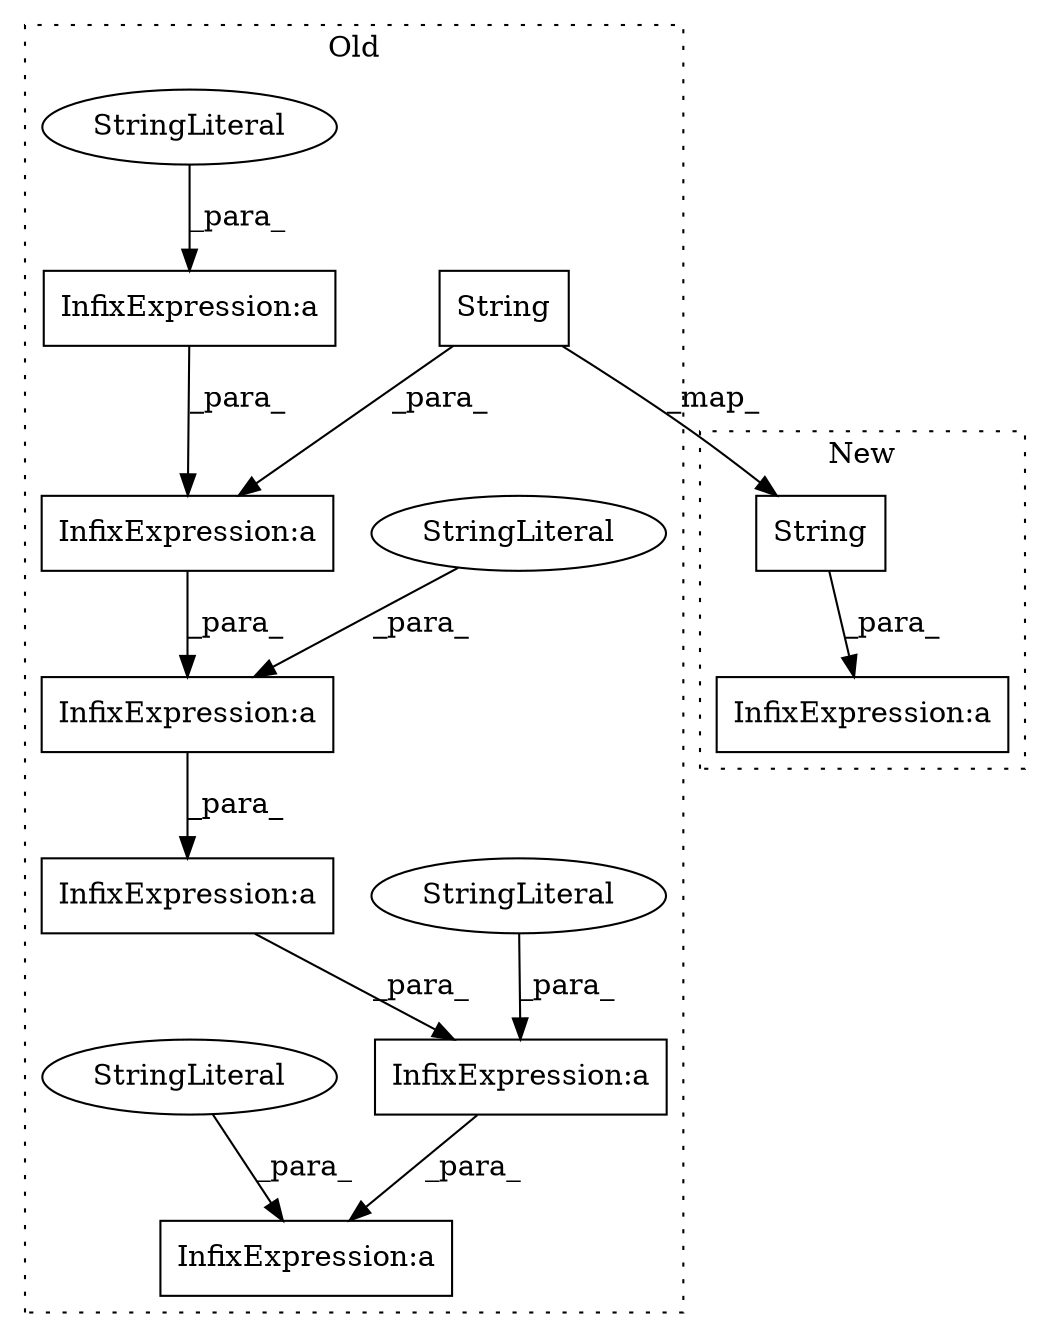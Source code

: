 digraph G {
subgraph cluster0 {
1 [label="String" a="32" s="2663,2696" l="7,1" shape="box"];
3 [label="InfixExpression:a" a="27" s="2783" l="3" shape="box"];
4 [label="StringLiteral" a="45" s="2786" l="4" shape="ellipse"];
5 [label="InfixExpression:a" a="27" s="2969" l="3" shape="box"];
6 [label="StringLiteral" a="45" s="2972" l="18" shape="ellipse"];
7 [label="InfixExpression:a" a="27" s="3022" l="3" shape="box"];
8 [label="InfixExpression:a" a="27" s="2829" l="3" shape="box"];
9 [label="InfixExpression:a" a="27" s="2722" l="3" shape="box"];
10 [label="InfixExpression:a" a="27" s="2637" l="3" shape="box"];
11 [label="StringLiteral" a="45" s="2640" l="19" shape="ellipse"];
13 [label="StringLiteral" a="45" s="3025" l="4" shape="ellipse"];
label = "Old";
style="dotted";
}
subgraph cluster1 {
2 [label="String" a="32" s="2946,2976" l="7,1" shape="box"];
12 [label="InfixExpression:a" a="27" s="3069" l="3" shape="box"];
label = "New";
style="dotted";
}
1 -> 9 [label="_para_"];
1 -> 2 [label="_map_"];
2 -> 12 [label="_para_"];
3 -> 8 [label="_para_"];
4 -> 3 [label="_para_"];
5 -> 7 [label="_para_"];
6 -> 5 [label="_para_"];
8 -> 5 [label="_para_"];
9 -> 3 [label="_para_"];
10 -> 9 [label="_para_"];
11 -> 10 [label="_para_"];
13 -> 7 [label="_para_"];
}